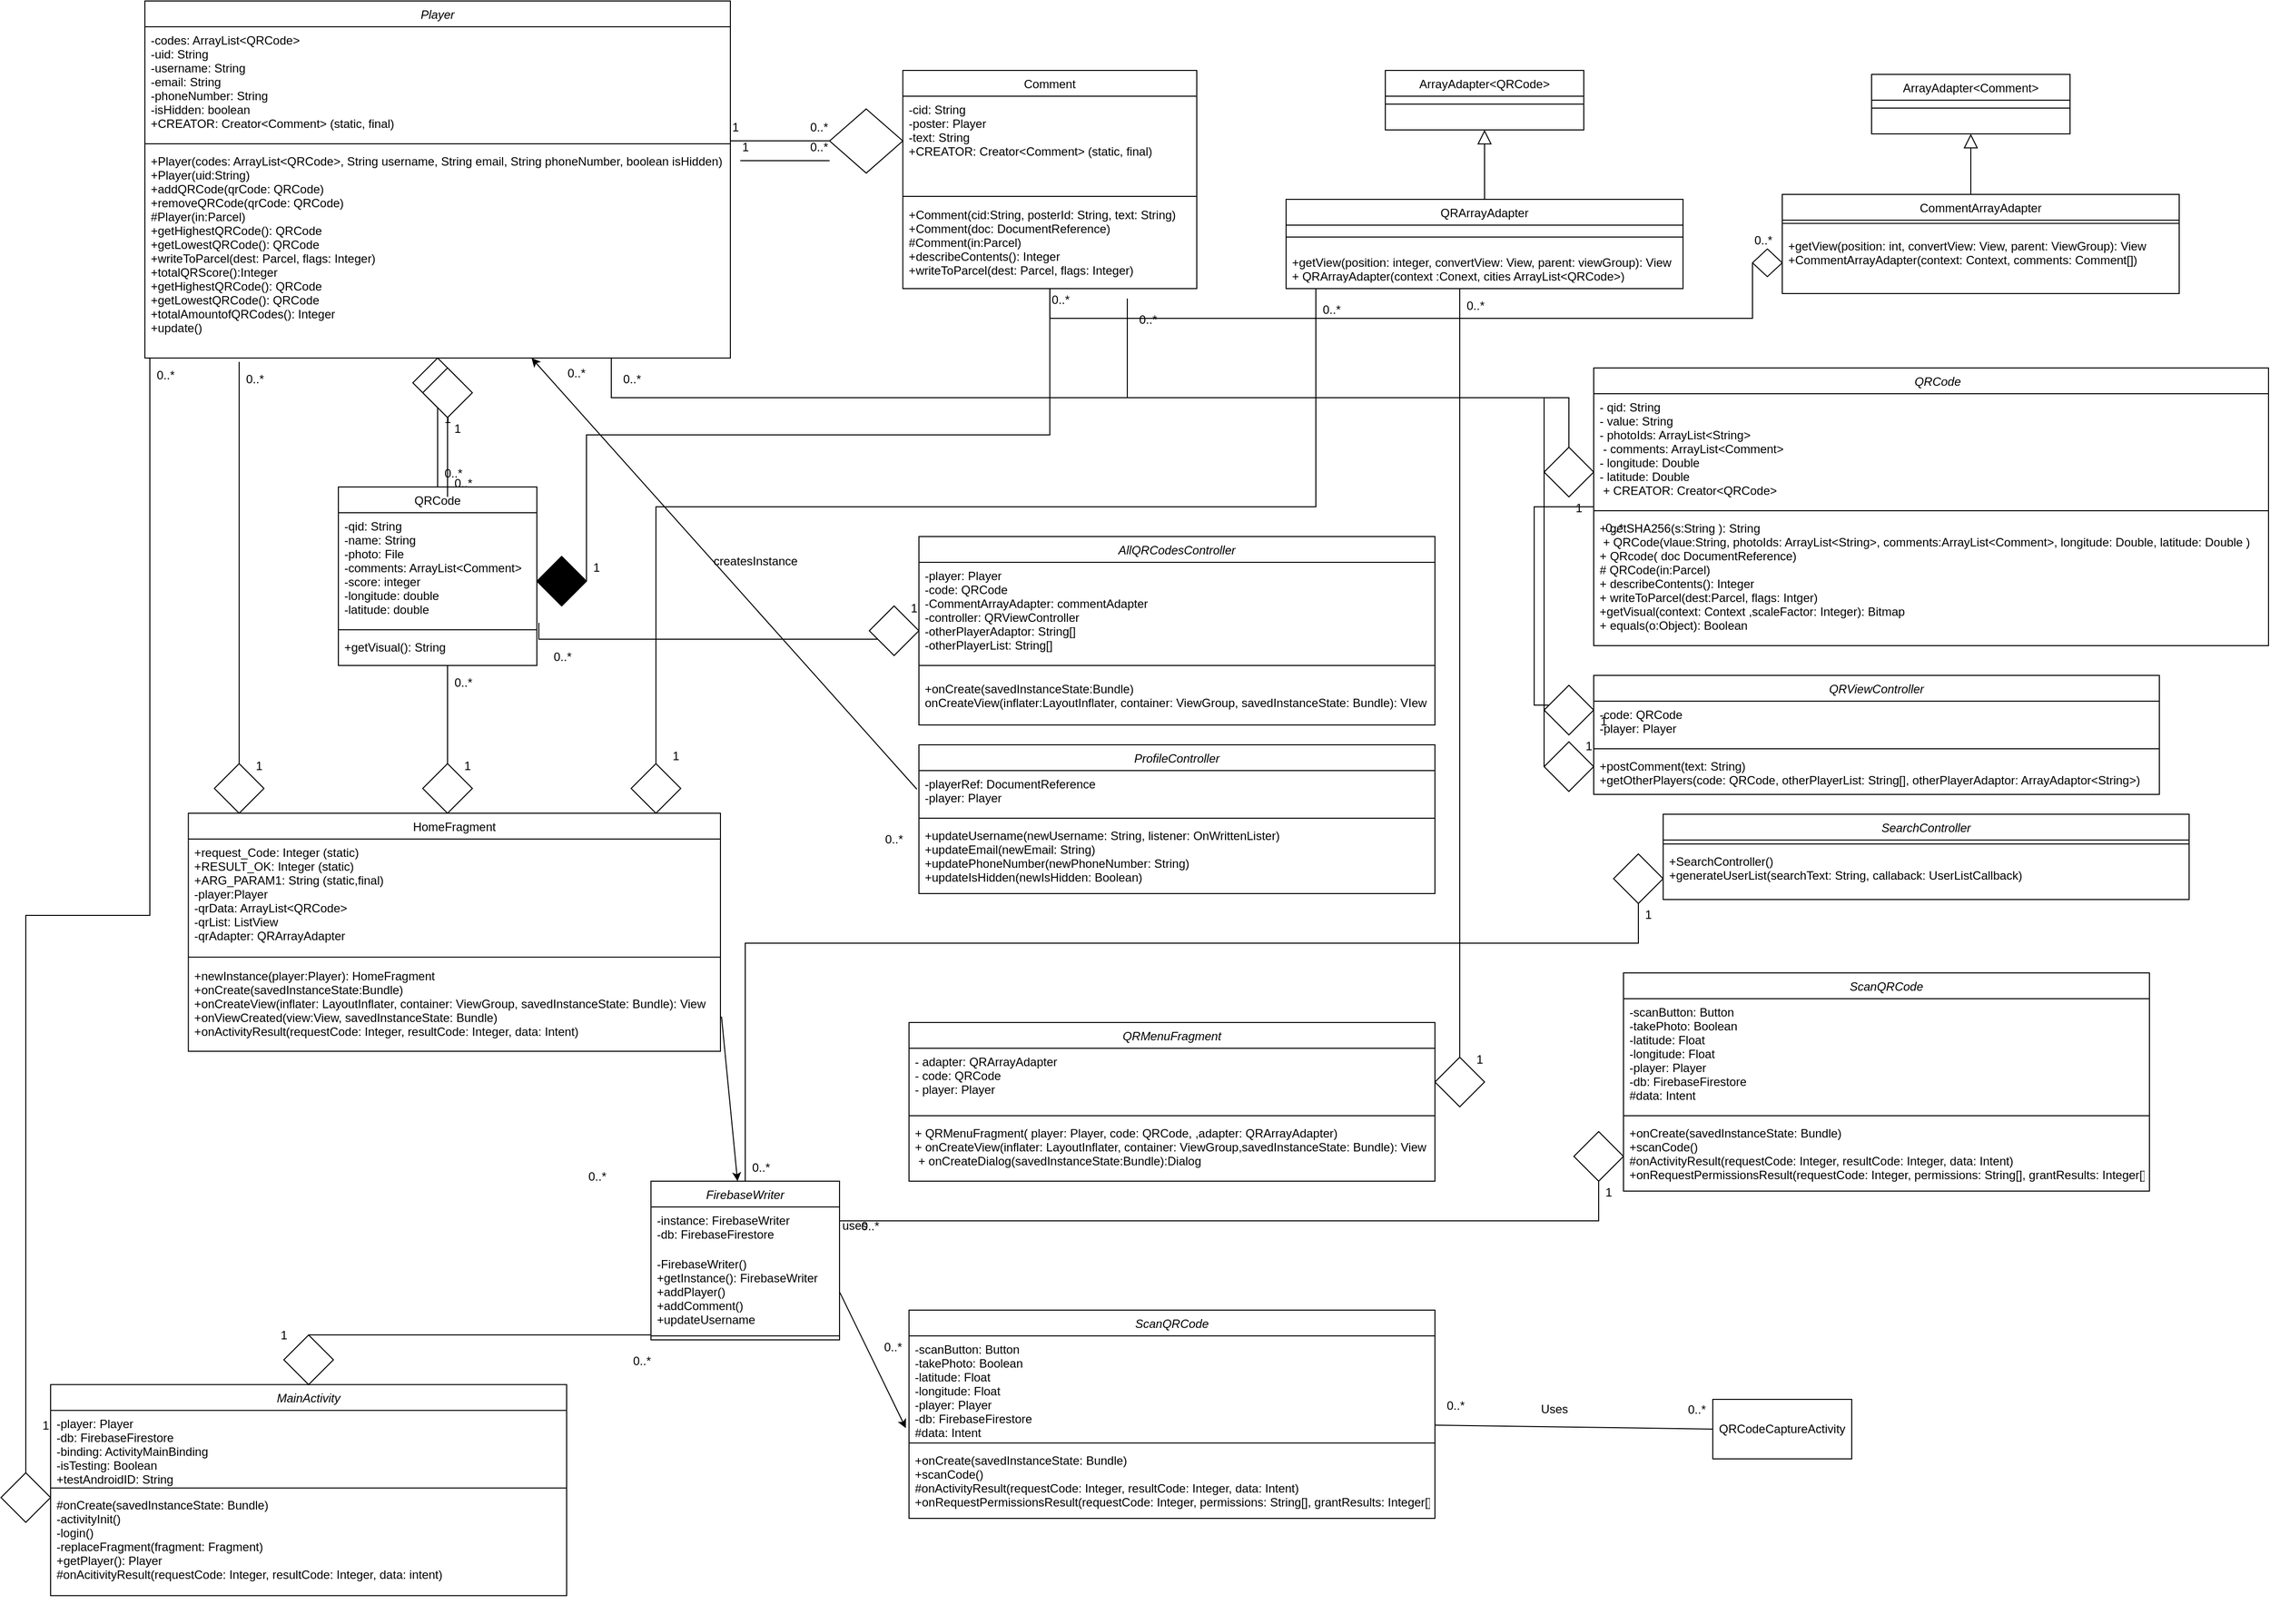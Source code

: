 <mxfile version="21.1.2" type="github">
  <diagram id="C5RBs43oDa-KdzZeNtuy" name="Page-1">
    <mxGraphModel dx="5126" dy="1512" grid="1" gridSize="10" guides="1" tooltips="1" connect="1" arrows="1" fold="1" page="1" pageScale="1" pageWidth="2336" pageHeight="1654" math="0" shadow="0">
      <root>
        <mxCell id="WIyWlLk6GJQsqaUBKTNV-0" />
        <mxCell id="WIyWlLk6GJQsqaUBKTNV-1" parent="WIyWlLk6GJQsqaUBKTNV-0" />
        <mxCell id="zkfFHV4jXpPFQw0GAbJ--6" value="QRCode" style="swimlane;fontStyle=0;align=center;verticalAlign=top;childLayout=stackLayout;horizontal=1;startSize=26;horizontalStack=0;resizeParent=1;resizeLast=0;collapsible=1;marginBottom=0;rounded=0;shadow=0;strokeWidth=1;" parent="WIyWlLk6GJQsqaUBKTNV-1" vertex="1">
          <mxGeometry x="235" y="520" width="200" height="180" as="geometry">
            <mxRectangle x="130" y="380" width="160" height="26" as="alternateBounds" />
          </mxGeometry>
        </mxCell>
        <mxCell id="zkfFHV4jXpPFQw0GAbJ--7" value="-qid: String&#xa;-name: String&#xa;-photo: File&#xa;-comments: ArrayList&lt;Comment&gt;&#xa;-score: integer&#xa;-longitude: double&#xa;-latitude: double" style="text;align=left;verticalAlign=top;spacingLeft=4;spacingRight=4;overflow=hidden;rotatable=0;points=[[0,0.5],[1,0.5]];portConstraint=eastwest;" parent="zkfFHV4jXpPFQw0GAbJ--6" vertex="1">
          <mxGeometry y="26" width="200" height="114" as="geometry" />
        </mxCell>
        <mxCell id="zkfFHV4jXpPFQw0GAbJ--9" value="" style="line;html=1;strokeWidth=1;align=left;verticalAlign=middle;spacingTop=-1;spacingLeft=3;spacingRight=3;rotatable=0;labelPosition=right;points=[];portConstraint=eastwest;" parent="zkfFHV4jXpPFQw0GAbJ--6" vertex="1">
          <mxGeometry y="140" width="200" height="8" as="geometry" />
        </mxCell>
        <mxCell id="wJ786lOBI6JB7BBE6zlU-8" value="+getVisual(): String" style="text;align=left;verticalAlign=top;spacingLeft=4;spacingRight=4;overflow=hidden;rotatable=0;points=[[0,0.5],[1,0.5]];portConstraint=eastwest;" parent="zkfFHV4jXpPFQw0GAbJ--6" vertex="1">
          <mxGeometry y="148" width="200" height="30" as="geometry" />
        </mxCell>
        <mxCell id="zkfFHV4jXpPFQw0GAbJ--26" value="" style="endArrow=none;shadow=0;strokeWidth=1;rounded=0;endFill=0;edgeStyle=elbowEdgeStyle;elbow=vertical;entryX=0;entryY=0.5;entryDx=0;entryDy=0;" parent="WIyWlLk6GJQsqaUBKTNV-1" source="zkfFHV4jXpPFQw0GAbJ--0" target="2BQzIX3aD6I6nqEZA5Km-3" edge="1">
          <mxGeometry x="0.5" y="41" relative="1" as="geometry">
            <mxPoint x="380" y="192" as="sourcePoint" />
            <mxPoint x="750" y="155" as="targetPoint" />
            <mxPoint x="-40" y="32" as="offset" />
          </mxGeometry>
        </mxCell>
        <mxCell id="zkfFHV4jXpPFQw0GAbJ--27" value="1" style="resizable=0;align=left;verticalAlign=bottom;labelBackgroundColor=none;fontSize=12;" parent="zkfFHV4jXpPFQw0GAbJ--26" connectable="0" vertex="1">
          <mxGeometry x="-1" relative="1" as="geometry">
            <mxPoint y="-5" as="offset" />
          </mxGeometry>
        </mxCell>
        <mxCell id="zkfFHV4jXpPFQw0GAbJ--28" value="0..*" style="resizable=0;align=right;verticalAlign=bottom;labelBackgroundColor=none;fontSize=12;" parent="zkfFHV4jXpPFQw0GAbJ--26" connectable="0" vertex="1">
          <mxGeometry x="1" relative="1" as="geometry">
            <mxPoint y="-5" as="offset" />
          </mxGeometry>
        </mxCell>
        <mxCell id="2BQzIX3aD6I6nqEZA5Km-4" value="" style="group" parent="WIyWlLk6GJQsqaUBKTNV-1" vertex="1" connectable="0">
          <mxGeometry x="730" y="100" width="400" height="250" as="geometry" />
        </mxCell>
        <mxCell id="zkfFHV4jXpPFQw0GAbJ--17" value="Comment" style="swimlane;fontStyle=0;align=center;verticalAlign=top;childLayout=stackLayout;horizontal=1;startSize=26;horizontalStack=0;resizeParent=1;resizeLast=0;collapsible=1;marginBottom=0;rounded=0;shadow=0;strokeWidth=1;" parent="2BQzIX3aD6I6nqEZA5Km-4" vertex="1">
          <mxGeometry x="73.81" width="296.19" height="220" as="geometry">
            <mxRectangle x="550" y="140" width="160" height="26" as="alternateBounds" />
          </mxGeometry>
        </mxCell>
        <mxCell id="zkfFHV4jXpPFQw0GAbJ--18" value="-cid: String&#xa;-poster: Player&#xa;-text: String&#xa;+CREATOR: Creator&lt;Comment&gt; (static, final)" style="text;align=left;verticalAlign=top;spacingLeft=4;spacingRight=4;overflow=hidden;rotatable=0;points=[[0,0.5],[1,0.5]];portConstraint=eastwest;" parent="zkfFHV4jXpPFQw0GAbJ--17" vertex="1">
          <mxGeometry y="26" width="296.19" height="95.765" as="geometry" />
        </mxCell>
        <mxCell id="zkfFHV4jXpPFQw0GAbJ--23" value="" style="line;html=1;strokeWidth=1;align=left;verticalAlign=middle;spacingTop=-1;spacingLeft=3;spacingRight=3;rotatable=0;labelPosition=right;points=[];portConstraint=eastwest;" parent="zkfFHV4jXpPFQw0GAbJ--17" vertex="1">
          <mxGeometry y="121.765" width="296.19" height="10.353" as="geometry" />
        </mxCell>
        <mxCell id="8-i2YcRf8_cl_0pRVRHD-7" value="+Comment(cid:String, posterId: String, text: String)&#xa;+Comment(doc: DocumentReference)&#xa;#Comment(in:Parcel)&#xa;+describeContents(): Integer&#xa;+writeToParcel(dest: Parcel, flags: Integer)&#xa;" style="text;align=left;verticalAlign=top;spacingLeft=4;spacingRight=4;overflow=hidden;rotatable=0;points=[[0,0.5],[1,0.5]];portConstraint=eastwest;" parent="zkfFHV4jXpPFQw0GAbJ--17" vertex="1">
          <mxGeometry y="132.118" width="296.19" height="77.88" as="geometry" />
        </mxCell>
        <mxCell id="2BQzIX3aD6I6nqEZA5Km-3" value="" style="rhombus;whiteSpace=wrap;html=1;" parent="2BQzIX3aD6I6nqEZA5Km-4" vertex="1">
          <mxGeometry y="38.824" width="73.81" height="64.706" as="geometry" />
        </mxCell>
        <mxCell id="2BQzIX3aD6I6nqEZA5Km-7" value="" style="endArrow=none;shadow=0;strokeWidth=1;rounded=0;endFill=0;edgeStyle=elbowEdgeStyle;elbow=vertical;entryX=0.5;entryY=1;entryDx=0;entryDy=0;exitX=0.5;exitY=0;exitDx=0;exitDy=0;" parent="WIyWlLk6GJQsqaUBKTNV-1" source="zkfFHV4jXpPFQw0GAbJ--6" target="2BQzIX3aD6I6nqEZA5Km-10" edge="1">
          <mxGeometry x="0.5" y="41" relative="1" as="geometry">
            <mxPoint x="210" y="265" as="sourcePoint" />
            <mxPoint x="330" y="255" as="targetPoint" />
            <mxPoint x="-40" y="32" as="offset" />
          </mxGeometry>
        </mxCell>
        <mxCell id="2BQzIX3aD6I6nqEZA5Km-8" value="0..*" style="resizable=0;align=left;verticalAlign=bottom;labelBackgroundColor=none;fontSize=12;" parent="2BQzIX3aD6I6nqEZA5Km-7" connectable="0" vertex="1">
          <mxGeometry x="-1" relative="1" as="geometry">
            <mxPoint x="5" y="-5" as="offset" />
          </mxGeometry>
        </mxCell>
        <mxCell id="2BQzIX3aD6I6nqEZA5Km-9" value="1" style="resizable=0;align=right;verticalAlign=bottom;labelBackgroundColor=none;fontSize=12;" parent="2BQzIX3aD6I6nqEZA5Km-7" connectable="0" vertex="1">
          <mxGeometry x="1" relative="1" as="geometry">
            <mxPoint x="15" y="20" as="offset" />
          </mxGeometry>
        </mxCell>
        <mxCell id="2BQzIX3aD6I6nqEZA5Km-11" value="" style="group" parent="WIyWlLk6GJQsqaUBKTNV-1" vertex="1" connectable="0">
          <mxGeometry x="40" y="30" width="590" height="360" as="geometry" />
        </mxCell>
        <mxCell id="zkfFHV4jXpPFQw0GAbJ--0" value="Player" style="swimlane;fontStyle=2;align=center;verticalAlign=top;childLayout=stackLayout;horizontal=1;startSize=26;horizontalStack=0;resizeParent=1;resizeLast=0;collapsible=1;marginBottom=0;rounded=0;shadow=0;strokeWidth=1;" parent="2BQzIX3aD6I6nqEZA5Km-11" vertex="1">
          <mxGeometry width="590" height="360" as="geometry">
            <mxRectangle x="220" y="120" width="160" height="26" as="alternateBounds" />
          </mxGeometry>
        </mxCell>
        <mxCell id="zkfFHV4jXpPFQw0GAbJ--1" value="-codes: ArrayList&lt;QRCode&gt;&#xa;-uid: String&#xa;-username: String&#xa;-email: String&#xa;-phoneNumber: String&#xa;-isHidden: boolean&#xa;+CREATOR: Creator&lt;Comment&gt; (static, final)" style="text;align=left;verticalAlign=top;spacingLeft=4;spacingRight=4;overflow=hidden;rotatable=0;points=[[0,0.5],[1,0.5]];portConstraint=eastwest;" parent="zkfFHV4jXpPFQw0GAbJ--0" vertex="1">
          <mxGeometry y="26" width="590" height="114" as="geometry" />
        </mxCell>
        <mxCell id="zkfFHV4jXpPFQw0GAbJ--4" value="" style="line;html=1;strokeWidth=1;align=left;verticalAlign=middle;spacingTop=-1;spacingLeft=3;spacingRight=3;rotatable=0;labelPosition=right;points=[];portConstraint=eastwest;" parent="zkfFHV4jXpPFQw0GAbJ--0" vertex="1">
          <mxGeometry y="140" width="590" height="8" as="geometry" />
        </mxCell>
        <mxCell id="zkfFHV4jXpPFQw0GAbJ--5" value="+Player(codes: ArrayList&lt;QRCode&gt;, String username, String email, String phoneNumber, boolean isHidden)&#xa;+Player(uid:String)&#xa;+addQRCode(qrCode: QRCode)&#xa;+removeQRCode(qrCode: QRCode)&#xa;#Player(in:Parcel)&#xa;+getHighestQRCode(): QRCode&#xa;+getLowestQRCode(): QRCode&#xa;+writeToParcel(dest: Parcel, flags: Integer)&#xa;+totalQRScore():Integer&#xa;+getHighestQRCode(): QRCode&#xa;+getLowestQRCode(): QRCode&#xa;+totalAmountofQRCodes(): Integer&#xa;+update()&#xa;&#xa;" style="text;align=left;verticalAlign=top;spacingLeft=4;spacingRight=4;overflow=hidden;rotatable=0;points=[[0,0.5],[1,0.5]];portConstraint=eastwest;" parent="zkfFHV4jXpPFQw0GAbJ--0" vertex="1">
          <mxGeometry y="148" width="590" height="212" as="geometry" />
        </mxCell>
        <mxCell id="2BQzIX3aD6I6nqEZA5Km-12" value="" style="endArrow=none;shadow=0;strokeWidth=1;rounded=0;endFill=0;edgeStyle=elbowEdgeStyle;elbow=vertical;entryX=1;entryY=0.5;entryDx=0;entryDy=0;exitX=0.5;exitY=1;exitDx=0;exitDy=0;" parent="WIyWlLk6GJQsqaUBKTNV-1" source="zkfFHV4jXpPFQw0GAbJ--17" target="2BQzIX3aD6I6nqEZA5Km-15" edge="1">
          <mxGeometry x="0.5" y="41" relative="1" as="geometry">
            <mxPoint x="760" y="270" as="sourcePoint" />
            <mxPoint x="500" y="485" as="targetPoint" />
            <mxPoint x="-40" y="32" as="offset" />
          </mxGeometry>
        </mxCell>
        <mxCell id="2BQzIX3aD6I6nqEZA5Km-13" value="0..*" style="resizable=0;align=left;verticalAlign=bottom;labelBackgroundColor=none;fontSize=12;" parent="2BQzIX3aD6I6nqEZA5Km-12" connectable="0" vertex="1">
          <mxGeometry x="-1" relative="1" as="geometry">
            <mxPoint y="20" as="offset" />
          </mxGeometry>
        </mxCell>
        <mxCell id="2BQzIX3aD6I6nqEZA5Km-14" value="1" style="resizable=0;align=right;verticalAlign=bottom;labelBackgroundColor=none;fontSize=12;" parent="2BQzIX3aD6I6nqEZA5Km-12" connectable="0" vertex="1">
          <mxGeometry x="1" relative="1" as="geometry">
            <mxPoint x="15" y="-5" as="offset" />
          </mxGeometry>
        </mxCell>
        <mxCell id="2BQzIX3aD6I6nqEZA5Km-15" value="" style="rhombus;whiteSpace=wrap;html=1;fillColor=#000000;" parent="WIyWlLk6GJQsqaUBKTNV-1" vertex="1">
          <mxGeometry x="435" y="590" width="50" height="50" as="geometry" />
        </mxCell>
        <mxCell id="wJ786lOBI6JB7BBE6zlU-0" value="" style="group" parent="WIyWlLk6GJQsqaUBKTNV-1" vertex="1" connectable="0">
          <mxGeometry x="1190" y="230" width="400" height="90" as="geometry" />
        </mxCell>
        <mxCell id="wJ786lOBI6JB7BBE6zlU-1" value="QRArrayAdapter" style="swimlane;fontStyle=0;align=center;verticalAlign=top;childLayout=stackLayout;horizontal=1;startSize=26;horizontalStack=0;resizeParent=1;resizeLast=0;collapsible=1;marginBottom=0;rounded=0;shadow=0;strokeWidth=1;container=0;" parent="wJ786lOBI6JB7BBE6zlU-0" vertex="1">
          <mxGeometry width="400" height="90" as="geometry">
            <mxRectangle x="220" y="120" width="160" height="26" as="alternateBounds" />
          </mxGeometry>
        </mxCell>
        <mxCell id="wJ786lOBI6JB7BBE6zlU-2" value="" style="line;html=1;strokeWidth=1;align=left;verticalAlign=middle;spacingTop=-1;spacingLeft=3;spacingRight=3;rotatable=0;labelPosition=right;points=[];portConstraint=eastwest;container=0;" parent="wJ786lOBI6JB7BBE6zlU-0" vertex="1">
          <mxGeometry y="26" width="400" height="24" as="geometry" />
        </mxCell>
        <mxCell id="wJ786lOBI6JB7BBE6zlU-3" value="+getView(position: integer, convertView: View, parent: viewGroup): View&#xa;+ QRArrayAdapter(context :Conext, cities ArrayList&lt;QRCode&gt;)" style="text;align=left;verticalAlign=top;spacingLeft=4;spacingRight=4;overflow=hidden;rotatable=0;points=[[0,0.5],[1,0.5]];portConstraint=eastwest;container=0;" parent="wJ786lOBI6JB7BBE6zlU-0" vertex="1">
          <mxGeometry y="50" width="400" height="30" as="geometry" />
        </mxCell>
        <mxCell id="wJ786lOBI6JB7BBE6zlU-4" value="" style="group" parent="WIyWlLk6GJQsqaUBKTNV-1" vertex="1" connectable="0">
          <mxGeometry x="1290" y="100" width="200" height="60" as="geometry" />
        </mxCell>
        <mxCell id="wJ786lOBI6JB7BBE6zlU-5" value="ArrayAdapter&lt;QRCode&gt;" style="swimlane;fontStyle=0;align=center;verticalAlign=top;childLayout=stackLayout;horizontal=1;startSize=26;horizontalStack=0;resizeParent=1;resizeLast=0;collapsible=1;marginBottom=0;rounded=0;shadow=0;strokeWidth=1;container=0;" parent="wJ786lOBI6JB7BBE6zlU-4" vertex="1">
          <mxGeometry width="200" height="60" as="geometry">
            <mxRectangle x="220" y="120" width="160" height="26" as="alternateBounds" />
          </mxGeometry>
        </mxCell>
        <mxCell id="wJ786lOBI6JB7BBE6zlU-6" value="" style="line;html=1;strokeWidth=1;align=left;verticalAlign=middle;spacingTop=-1;spacingLeft=3;spacingRight=3;rotatable=0;labelPosition=right;points=[];portConstraint=eastwest;container=0;" parent="wJ786lOBI6JB7BBE6zlU-5" vertex="1">
          <mxGeometry y="26" width="200" height="16" as="geometry" />
        </mxCell>
        <mxCell id="wJ786lOBI6JB7BBE6zlU-7" style="edgeStyle=orthogonalEdgeStyle;rounded=0;orthogonalLoop=1;jettySize=auto;html=1;exitX=0.5;exitY=0;exitDx=0;exitDy=0;entryX=0.5;entryY=1;entryDx=0;entryDy=0;endArrow=block;endFill=0;endSize=12;" parent="WIyWlLk6GJQsqaUBKTNV-1" source="wJ786lOBI6JB7BBE6zlU-1" target="wJ786lOBI6JB7BBE6zlU-5" edge="1">
          <mxGeometry relative="1" as="geometry" />
        </mxCell>
        <mxCell id="8-i2YcRf8_cl_0pRVRHD-8" value="" style="group" parent="WIyWlLk6GJQsqaUBKTNV-1" vertex="1" connectable="0">
          <mxGeometry x="10" y="849" width="610" height="250" as="geometry" />
        </mxCell>
        <mxCell id="8-i2YcRf8_cl_0pRVRHD-9" value="HomeFragment" style="swimlane;fontStyle=0;align=center;verticalAlign=top;childLayout=stackLayout;horizontal=1;startSize=26;horizontalStack=0;resizeParent=1;resizeLast=0;collapsible=1;marginBottom=0;rounded=0;shadow=0;strokeWidth=1;" parent="8-i2YcRf8_cl_0pRVRHD-8" vertex="1">
          <mxGeometry x="73.81" width="536.19" height="240" as="geometry">
            <mxRectangle x="550" y="140" width="160" height="26" as="alternateBounds" />
          </mxGeometry>
        </mxCell>
        <mxCell id="8-i2YcRf8_cl_0pRVRHD-10" value="+request_Code: Integer (static)&#xa;+RESULT_OK: Integer (static)&#xa;+ARG_PARAM1: String (static,final)&#xa;-player:Player&#xa;-qrData: ArrayList&lt;QRCode&gt;&#xa;-qrList: ListView&#xa;-qrAdapter: QRArrayAdapter" style="text;align=left;verticalAlign=top;spacingLeft=4;spacingRight=4;overflow=hidden;rotatable=0;points=[[0,0.5],[1,0.5]];portConstraint=eastwest;" parent="8-i2YcRf8_cl_0pRVRHD-9" vertex="1">
          <mxGeometry y="26" width="536.19" height="114" as="geometry" />
        </mxCell>
        <mxCell id="8-i2YcRf8_cl_0pRVRHD-11" value="" style="line;html=1;strokeWidth=1;align=left;verticalAlign=middle;spacingTop=-1;spacingLeft=3;spacingRight=3;rotatable=0;labelPosition=right;points=[];portConstraint=eastwest;" parent="8-i2YcRf8_cl_0pRVRHD-9" vertex="1">
          <mxGeometry y="140" width="536.19" height="10.353" as="geometry" />
        </mxCell>
        <mxCell id="8-i2YcRf8_cl_0pRVRHD-12" value="+newInstance(player:Player): HomeFragment&#xa;+onCreate(savedInstanceState:Bundle)&#xa;+onCreateView(inflater: LayoutInflater, container: ViewGroup, savedInstanceState: Bundle): View&#xa;+onViewCreated(view:View, savedInstanceState: Bundle)&#xa;+onActivityResult(requestCode: Integer, resultCode: Integer, data: Intent)" style="text;align=left;verticalAlign=top;spacingLeft=4;spacingRight=4;overflow=hidden;rotatable=0;points=[[0,0.5],[1,0.5]];portConstraint=eastwest;" parent="8-i2YcRf8_cl_0pRVRHD-9" vertex="1">
          <mxGeometry y="150.353" width="536.19" height="77.88" as="geometry" />
        </mxCell>
        <mxCell id="8-i2YcRf8_cl_0pRVRHD-20" value="" style="group" parent="WIyWlLk6GJQsqaUBKTNV-1" vertex="1" connectable="0">
          <mxGeometry x="-105" y="1174" width="685" height="480" as="geometry" />
        </mxCell>
        <mxCell id="8-i2YcRf8_cl_0pRVRHD-25" value="" style="group" parent="8-i2YcRf8_cl_0pRVRHD-20" vertex="1" connectable="0">
          <mxGeometry x="60" y="179.999" width="520" height="311.111" as="geometry" />
        </mxCell>
        <mxCell id="8-i2YcRf8_cl_0pRVRHD-26" value="MainActivity" style="swimlane;fontStyle=2;align=center;verticalAlign=top;childLayout=stackLayout;horizontal=1;startSize=26;horizontalStack=0;resizeParent=1;resizeLast=0;collapsible=1;marginBottom=0;rounded=0;shadow=0;strokeWidth=1;" parent="8-i2YcRf8_cl_0pRVRHD-25" vertex="1">
          <mxGeometry x="-10" y="71.111" width="520" height="212.703" as="geometry">
            <mxRectangle x="220" y="120" width="160" height="26" as="alternateBounds" />
          </mxGeometry>
        </mxCell>
        <mxCell id="8-i2YcRf8_cl_0pRVRHD-27" value="-player: Player&#xa;-db: FirebaseFirestore&#xa;-binding: ActivityMainBinding&#xa;-isTesting: Boolean&#xa;+testAndroidID: String&#xa;" style="text;align=left;verticalAlign=top;spacingLeft=4;spacingRight=4;overflow=hidden;rotatable=0;points=[[0,0.5],[1,0.5]];portConstraint=eastwest;" parent="8-i2YcRf8_cl_0pRVRHD-26" vertex="1">
          <mxGeometry y="26" width="520" height="74.667" as="geometry" />
        </mxCell>
        <mxCell id="8-i2YcRf8_cl_0pRVRHD-28" value="" style="line;html=1;strokeWidth=1;align=left;verticalAlign=middle;spacingTop=-1;spacingLeft=3;spacingRight=3;rotatable=0;labelPosition=right;points=[];portConstraint=eastwest;" parent="8-i2YcRf8_cl_0pRVRHD-26" vertex="1">
          <mxGeometry y="100.667" width="520" height="7.111" as="geometry" />
        </mxCell>
        <mxCell id="8-i2YcRf8_cl_0pRVRHD-29" value="#onCreate(savedInstanceState: Bundle)&#xa;-activityInit()&#xa;-login()&#xa;-replaceFragment(fragment: Fragment)&#xa;+getPlayer(): Player&#xa;#onAcitivityResult(requestCode: Integer, resultCode: Integer, data: intent)" style="text;align=left;verticalAlign=top;spacingLeft=4;spacingRight=4;overflow=hidden;rotatable=0;points=[[0,0.5],[1,0.5]];portConstraint=eastwest;fontStyle=0" parent="8-i2YcRf8_cl_0pRVRHD-26" vertex="1">
          <mxGeometry y="107.778" width="520" height="90.667" as="geometry" />
        </mxCell>
        <mxCell id="8-i2YcRf8_cl_0pRVRHD-96" value="" style="rhombus;whiteSpace=wrap;html=1;" parent="8-i2YcRf8_cl_0pRVRHD-25" vertex="1">
          <mxGeometry x="225" y="21.111" width="50" height="50" as="geometry" />
        </mxCell>
        <mxCell id="8-i2YcRf8_cl_0pRVRHD-91" value="" style="rhombus;whiteSpace=wrap;html=1;" parent="8-i2YcRf8_cl_0pRVRHD-20" vertex="1">
          <mxGeometry y="340" width="50" height="50" as="geometry" />
        </mxCell>
        <mxCell id="8-i2YcRf8_cl_0pRVRHD-116" value="0..*" style="resizable=0;align=left;verticalAlign=bottom;labelBackgroundColor=none;fontSize=12;" parent="8-i2YcRf8_cl_0pRVRHD-20" connectable="0" vertex="1">
          <mxGeometry x="590" y="50" as="geometry" />
        </mxCell>
        <mxCell id="8-i2YcRf8_cl_0pRVRHD-21" value="AllQRCodesController" style="swimlane;fontStyle=2;align=center;verticalAlign=top;childLayout=stackLayout;horizontal=1;startSize=26;horizontalStack=0;resizeParent=1;resizeLast=0;collapsible=1;marginBottom=0;rounded=0;shadow=0;strokeWidth=1;" parent="WIyWlLk6GJQsqaUBKTNV-1" vertex="1">
          <mxGeometry x="820" y="570" width="520" height="190" as="geometry">
            <mxRectangle x="220" y="120" width="160" height="26" as="alternateBounds" />
          </mxGeometry>
        </mxCell>
        <mxCell id="8-i2YcRf8_cl_0pRVRHD-22" value="-player: Player&#xa;-code: QRCode&#xa;-CommentArrayAdapter: commentAdapter&#xa;-controller: QRViewController&#xa;-otherPlayerAdaptor: String[]&#xa;-otherPlayerList: String[]" style="text;align=left;verticalAlign=top;spacingLeft=4;spacingRight=4;overflow=hidden;rotatable=0;points=[[0,0.5],[1,0.5]];portConstraint=eastwest;" parent="8-i2YcRf8_cl_0pRVRHD-21" vertex="1">
          <mxGeometry y="26" width="520" height="94" as="geometry" />
        </mxCell>
        <mxCell id="8-i2YcRf8_cl_0pRVRHD-23" value="" style="line;html=1;strokeWidth=1;align=left;verticalAlign=middle;spacingTop=-1;spacingLeft=3;spacingRight=3;rotatable=0;labelPosition=right;points=[];portConstraint=eastwest;" parent="8-i2YcRf8_cl_0pRVRHD-21" vertex="1">
          <mxGeometry y="120" width="520" height="20" as="geometry" />
        </mxCell>
        <mxCell id="8-i2YcRf8_cl_0pRVRHD-24" value="+onCreate(savedInstanceState:Bundle)&#xa;onCreateView(inflater:LayoutInflater, container: ViewGroup, savedInstanceState: Bundle): VIew&#xa;" style="text;align=left;verticalAlign=top;spacingLeft=4;spacingRight=4;overflow=hidden;rotatable=0;points=[[0,0.5],[1,0.5]];portConstraint=eastwest;fontStyle=0" parent="8-i2YcRf8_cl_0pRVRHD-21" vertex="1">
          <mxGeometry y="140" width="520" height="50" as="geometry" />
        </mxCell>
        <mxCell id="8-i2YcRf8_cl_0pRVRHD-34" value="ProfileController" style="swimlane;fontStyle=2;align=center;verticalAlign=top;childLayout=stackLayout;horizontal=1;startSize=26;horizontalStack=0;resizeParent=1;resizeLast=0;collapsible=1;marginBottom=0;rounded=0;shadow=0;strokeWidth=1;" parent="WIyWlLk6GJQsqaUBKTNV-1" vertex="1">
          <mxGeometry x="820" y="780" width="520" height="150" as="geometry">
            <mxRectangle x="220" y="120" width="160" height="26" as="alternateBounds" />
          </mxGeometry>
        </mxCell>
        <mxCell id="8-i2YcRf8_cl_0pRVRHD-35" value="-playerRef: DocumentReference&#xa;-player: Player" style="text;align=left;verticalAlign=top;spacingLeft=4;spacingRight=4;overflow=hidden;rotatable=0;points=[[0,0.5],[1,0.5]];portConstraint=eastwest;" parent="8-i2YcRf8_cl_0pRVRHD-34" vertex="1">
          <mxGeometry y="26" width="520" height="44" as="geometry" />
        </mxCell>
        <mxCell id="8-i2YcRf8_cl_0pRVRHD-36" value="" style="line;html=1;strokeWidth=1;align=left;verticalAlign=middle;spacingTop=-1;spacingLeft=3;spacingRight=3;rotatable=0;labelPosition=right;points=[];portConstraint=eastwest;" parent="8-i2YcRf8_cl_0pRVRHD-34" vertex="1">
          <mxGeometry y="70" width="520" height="8" as="geometry" />
        </mxCell>
        <mxCell id="8-i2YcRf8_cl_0pRVRHD-37" value="+updateUsername(newUsername: String, listener: OnWrittenLister)&#xa;+updateEmail(newEmail: String)&#xa;+updatePhoneNumber(newPhoneNumber: String)&#xa;+updateIsHidden(newIsHidden: Boolean)&#xa;" style="text;align=left;verticalAlign=top;spacingLeft=4;spacingRight=4;overflow=hidden;rotatable=0;points=[[0,0.5],[1,0.5]];portConstraint=eastwest;fontStyle=0" parent="8-i2YcRf8_cl_0pRVRHD-34" vertex="1">
          <mxGeometry y="78" width="520" height="72" as="geometry" />
        </mxCell>
        <mxCell id="2BQzIX3aD6I6nqEZA5Km-10" value="" style="rhombus;whiteSpace=wrap;html=1;" parent="WIyWlLk6GJQsqaUBKTNV-1" vertex="1">
          <mxGeometry x="310" y="390" width="50" height="50" as="geometry" />
        </mxCell>
        <mxCell id="8-i2YcRf8_cl_0pRVRHD-50" value="QRCodeCaptureActivity" style="whiteSpace=wrap;html=1;" parent="WIyWlLk6GJQsqaUBKTNV-1" vertex="1">
          <mxGeometry x="1620" y="1440" width="140" height="60" as="geometry" />
        </mxCell>
        <mxCell id="8-i2YcRf8_cl_0pRVRHD-53" value="    QRCode" style="swimlane;fontStyle=2;align=center;verticalAlign=top;childLayout=stackLayout;horizontal=1;startSize=26;horizontalStack=0;resizeParent=1;resizeLast=0;collapsible=1;marginBottom=0;rounded=0;shadow=0;strokeWidth=1;" parent="WIyWlLk6GJQsqaUBKTNV-1" vertex="1">
          <mxGeometry x="1500" y="400" width="680" height="280" as="geometry">
            <mxRectangle x="220" y="120" width="160" height="26" as="alternateBounds" />
          </mxGeometry>
        </mxCell>
        <mxCell id="8-i2YcRf8_cl_0pRVRHD-54" value="- qid: String&#xa;- value: String&#xa;- photoIds: ArrayList&lt;String&gt; &#xa; - comments: ArrayList&lt;Comment&gt; &#xa;- longitude: Double&#xa;- latitude: Double&#xa; + CREATOR: Creator&lt;QRCode&gt;&#xa;" style="text;align=left;verticalAlign=top;spacingLeft=4;spacingRight=4;overflow=hidden;rotatable=0;points=[[0,0.5],[1,0.5]];portConstraint=eastwest;" parent="8-i2YcRf8_cl_0pRVRHD-53" vertex="1">
          <mxGeometry y="26" width="680" height="114" as="geometry" />
        </mxCell>
        <mxCell id="8-i2YcRf8_cl_0pRVRHD-55" value="" style="line;html=1;strokeWidth=1;align=left;verticalAlign=middle;spacingTop=-1;spacingLeft=3;spacingRight=3;rotatable=0;labelPosition=right;points=[];portConstraint=eastwest;" parent="8-i2YcRf8_cl_0pRVRHD-53" vertex="1">
          <mxGeometry y="140" width="680" height="8" as="geometry" />
        </mxCell>
        <mxCell id="8-i2YcRf8_cl_0pRVRHD-56" value="+ getSHA256(s:String ): String&#xa; + QRCode(vlaue:String, photoIds: ArrayList&lt;String&gt;, comments:ArrayList&lt;Comment&gt;, longitude: Double, latitude: Double  )&#xa;+ QRcode( doc DocumentReference)&#xa;#  QRCode(in:Parcel)&#xa;+  describeContents(): Integer&#xa;+  writeToParcel(dest:Parcel, flags: Intger)&#xa;+getVisual(context: Context ,scaleFactor: Integer): Bitmap&#xa;+ equals(o:Object): Boolean" style="text;align=left;verticalAlign=top;spacingLeft=4;spacingRight=4;overflow=hidden;rotatable=0;points=[[0,0.5],[1,0.5]];portConstraint=eastwest;fontStyle=0" parent="8-i2YcRf8_cl_0pRVRHD-53" vertex="1">
          <mxGeometry y="148" width="680" height="132" as="geometry" />
        </mxCell>
        <mxCell id="8-i2YcRf8_cl_0pRVRHD-57" value="QRMenuFragment" style="swimlane;fontStyle=2;align=center;verticalAlign=top;childLayout=stackLayout;horizontal=1;startSize=26;horizontalStack=0;resizeParent=1;resizeLast=0;collapsible=1;marginBottom=0;rounded=0;shadow=0;strokeWidth=1;" parent="WIyWlLk6GJQsqaUBKTNV-1" vertex="1">
          <mxGeometry x="810" y="1060" width="530" height="160" as="geometry">
            <mxRectangle x="220" y="120" width="160" height="26" as="alternateBounds" />
          </mxGeometry>
        </mxCell>
        <mxCell id="8-i2YcRf8_cl_0pRVRHD-58" value="- adapter:  QRArrayAdapter&#xa;- code: QRCode&#xa;- player: Player" style="text;align=left;verticalAlign=top;spacingLeft=4;spacingRight=4;overflow=hidden;rotatable=0;points=[[0,0.5],[1,0.5]];portConstraint=eastwest;" parent="8-i2YcRf8_cl_0pRVRHD-57" vertex="1">
          <mxGeometry y="26" width="530" height="64" as="geometry" />
        </mxCell>
        <mxCell id="8-i2YcRf8_cl_0pRVRHD-59" value="" style="line;html=1;strokeWidth=1;align=left;verticalAlign=middle;spacingTop=-1;spacingLeft=3;spacingRight=3;rotatable=0;labelPosition=right;points=[];portConstraint=eastwest;" parent="8-i2YcRf8_cl_0pRVRHD-57" vertex="1">
          <mxGeometry y="90" width="530" height="8" as="geometry" />
        </mxCell>
        <mxCell id="8-i2YcRf8_cl_0pRVRHD-60" value="+ QRMenuFragment( player: Player, code: QRCode, ,adapter: QRArrayAdapter)&#xa;+ onCreateView(inflater: LayoutInflater, container:  ViewGroup,savedInstanceState: Bundle): View&#xa; + onCreateDialog(savedInstanceState:Bundle):Dialog&#xa; " style="text;align=left;verticalAlign=top;spacingLeft=4;spacingRight=4;overflow=hidden;rotatable=0;points=[[0,0.5],[1,0.5]];portConstraint=eastwest;fontStyle=0" parent="8-i2YcRf8_cl_0pRVRHD-57" vertex="1">
          <mxGeometry y="98" width="530" height="62" as="geometry" />
        </mxCell>
        <mxCell id="8-i2YcRf8_cl_0pRVRHD-61" value="ScanQRCode" style="swimlane;fontStyle=2;align=center;verticalAlign=top;childLayout=stackLayout;horizontal=1;startSize=26;horizontalStack=0;resizeParent=1;resizeLast=0;collapsible=1;marginBottom=0;rounded=0;shadow=0;strokeWidth=1;" parent="WIyWlLk6GJQsqaUBKTNV-1" vertex="1">
          <mxGeometry x="810" y="1350" width="530" height="210" as="geometry">
            <mxRectangle x="220" y="120" width="160" height="26" as="alternateBounds" />
          </mxGeometry>
        </mxCell>
        <mxCell id="8-i2YcRf8_cl_0pRVRHD-62" value="-scanButton: Button&#xa;-takePhoto: Boolean&#xa;-latitude: Float&#xa;-longitude: Float&#xa;-player: Player&#xa;-db: FirebaseFirestore&#xa;#data: Intent" style="text;align=left;verticalAlign=top;spacingLeft=4;spacingRight=4;overflow=hidden;rotatable=0;points=[[0,0.5],[1,0.5]];portConstraint=eastwest;" parent="8-i2YcRf8_cl_0pRVRHD-61" vertex="1">
          <mxGeometry y="26" width="530" height="104" as="geometry" />
        </mxCell>
        <mxCell id="8-i2YcRf8_cl_0pRVRHD-63" value="" style="line;html=1;strokeWidth=1;align=left;verticalAlign=middle;spacingTop=-1;spacingLeft=3;spacingRight=3;rotatable=0;labelPosition=right;points=[];portConstraint=eastwest;" parent="8-i2YcRf8_cl_0pRVRHD-61" vertex="1">
          <mxGeometry y="130" width="530" height="8" as="geometry" />
        </mxCell>
        <mxCell id="8-i2YcRf8_cl_0pRVRHD-64" value="+onCreate(savedInstanceState: Bundle)&#xa;+scanCode()&#xa;#onActivityResult(requestCode: Integer, resultCode: Integer, data: Intent)&#xa;+onRequestPermissionsResult(requestCode: Integer, permissions: String[], grantResults: Integer[])" style="text;align=left;verticalAlign=top;spacingLeft=4;spacingRight=4;overflow=hidden;rotatable=0;points=[[0,0.5],[1,0.5]];portConstraint=eastwest;fontStyle=0" parent="8-i2YcRf8_cl_0pRVRHD-61" vertex="1">
          <mxGeometry y="138" width="530" height="72" as="geometry" />
        </mxCell>
        <mxCell id="8-i2YcRf8_cl_0pRVRHD-65" value="SearchController" style="swimlane;fontStyle=2;align=center;verticalAlign=top;childLayout=stackLayout;horizontal=1;startSize=26;horizontalStack=0;resizeParent=1;resizeLast=0;collapsible=1;marginBottom=0;rounded=0;shadow=0;strokeWidth=1;" parent="WIyWlLk6GJQsqaUBKTNV-1" vertex="1">
          <mxGeometry x="1570" y="850" width="530" height="86" as="geometry">
            <mxRectangle x="220" y="120" width="160" height="26" as="alternateBounds" />
          </mxGeometry>
        </mxCell>
        <mxCell id="8-i2YcRf8_cl_0pRVRHD-67" value="" style="line;html=1;strokeWidth=1;align=left;verticalAlign=middle;spacingTop=-1;spacingLeft=3;spacingRight=3;rotatable=0;labelPosition=right;points=[];portConstraint=eastwest;" parent="8-i2YcRf8_cl_0pRVRHD-65" vertex="1">
          <mxGeometry y="26" width="530" height="8" as="geometry" />
        </mxCell>
        <mxCell id="8-i2YcRf8_cl_0pRVRHD-68" value="+SearchController()&#xa;+generateUserList(searchText: String, callaback: UserListCallback)" style="text;align=left;verticalAlign=top;spacingLeft=4;spacingRight=4;overflow=hidden;rotatable=0;points=[[0,0.5],[1,0.5]];portConstraint=eastwest;fontStyle=0" parent="8-i2YcRf8_cl_0pRVRHD-65" vertex="1">
          <mxGeometry y="34" width="530" height="52" as="geometry" />
        </mxCell>
        <mxCell id="8-i2YcRf8_cl_0pRVRHD-69" value="ScanQRCode" style="swimlane;fontStyle=2;align=center;verticalAlign=top;childLayout=stackLayout;horizontal=1;startSize=26;horizontalStack=0;resizeParent=1;resizeLast=0;collapsible=1;marginBottom=0;rounded=0;shadow=0;strokeWidth=1;" parent="WIyWlLk6GJQsqaUBKTNV-1" vertex="1">
          <mxGeometry x="1530" y="1010" width="530" height="220" as="geometry">
            <mxRectangle x="220" y="120" width="160" height="26" as="alternateBounds" />
          </mxGeometry>
        </mxCell>
        <mxCell id="8-i2YcRf8_cl_0pRVRHD-70" value="-scanButton: Button&#xa;-takePhoto: Boolean&#xa;-latitude: Float&#xa;-longitude: Float&#xa;-player: Player&#xa;-db: FirebaseFirestore&#xa;#data: Intent" style="text;align=left;verticalAlign=top;spacingLeft=4;spacingRight=4;overflow=hidden;rotatable=0;points=[[0,0.5],[1,0.5]];portConstraint=eastwest;" parent="8-i2YcRf8_cl_0pRVRHD-69" vertex="1">
          <mxGeometry y="26" width="530" height="114" as="geometry" />
        </mxCell>
        <mxCell id="8-i2YcRf8_cl_0pRVRHD-71" value="" style="line;html=1;strokeWidth=1;align=left;verticalAlign=middle;spacingTop=-1;spacingLeft=3;spacingRight=3;rotatable=0;labelPosition=right;points=[];portConstraint=eastwest;" parent="8-i2YcRf8_cl_0pRVRHD-69" vertex="1">
          <mxGeometry y="140" width="530" height="8" as="geometry" />
        </mxCell>
        <mxCell id="8-i2YcRf8_cl_0pRVRHD-72" value="+onCreate(savedInstanceState: Bundle)&#xa;+scanCode()&#xa;#onActivityResult(requestCode: Integer, resultCode: Integer, data: Intent)&#xa;+onRequestPermissionsResult(requestCode: Integer, permissions: String[], grantResults: Integer[])&#xa; " style="text;align=left;verticalAlign=top;spacingLeft=4;spacingRight=4;overflow=hidden;rotatable=0;points=[[0,0.5],[1,0.5]];portConstraint=eastwest;fontStyle=0" parent="8-i2YcRf8_cl_0pRVRHD-69" vertex="1">
          <mxGeometry y="148" width="530" height="72" as="geometry" />
        </mxCell>
        <mxCell id="8-i2YcRf8_cl_0pRVRHD-73" value="" style="endArrow=none;shadow=0;strokeWidth=1;rounded=0;endFill=0;edgeStyle=elbowEdgeStyle;elbow=vertical;entryX=0.5;entryY=1;entryDx=0;entryDy=0;exitX=0.161;exitY=1.018;exitDx=0;exitDy=0;exitPerimeter=0;" parent="WIyWlLk6GJQsqaUBKTNV-1" source="zkfFHV4jXpPFQw0GAbJ--5" target="8-i2YcRf8_cl_0pRVRHD-76" edge="1">
          <mxGeometry x="0.5" y="41" relative="1" as="geometry">
            <mxPoint x="135" y="710" as="sourcePoint" />
            <mxPoint x="130" y="445" as="targetPoint" />
            <mxPoint x="-40" y="32" as="offset" />
          </mxGeometry>
        </mxCell>
        <mxCell id="8-i2YcRf8_cl_0pRVRHD-74" value="0..*" style="resizable=0;align=left;verticalAlign=bottom;labelBackgroundColor=none;fontSize=12;" parent="8-i2YcRf8_cl_0pRVRHD-73" connectable="0" vertex="1">
          <mxGeometry x="-1" relative="1" as="geometry">
            <mxPoint x="5" y="26" as="offset" />
          </mxGeometry>
        </mxCell>
        <mxCell id="8-i2YcRf8_cl_0pRVRHD-75" value="1" style="resizable=0;align=right;verticalAlign=bottom;labelBackgroundColor=none;fontSize=12;" parent="8-i2YcRf8_cl_0pRVRHD-73" connectable="0" vertex="1">
          <mxGeometry x="1" relative="1" as="geometry">
            <mxPoint x="25" y="-39" as="offset" />
          </mxGeometry>
        </mxCell>
        <mxCell id="8-i2YcRf8_cl_0pRVRHD-76" value="" style="rhombus;whiteSpace=wrap;html=1;" parent="WIyWlLk6GJQsqaUBKTNV-1" vertex="1">
          <mxGeometry x="110" y="799" width="50" height="50" as="geometry" />
        </mxCell>
        <mxCell id="8-i2YcRf8_cl_0pRVRHD-77" value="" style="endArrow=none;shadow=0;strokeWidth=1;rounded=0;endFill=0;edgeStyle=elbowEdgeStyle;elbow=vertical;entryX=0.5;entryY=1;entryDx=0;entryDy=0;" parent="WIyWlLk6GJQsqaUBKTNV-1" target="8-i2YcRf8_cl_0pRVRHD-80" edge="1">
          <mxGeometry x="0.5" y="41" relative="1" as="geometry">
            <mxPoint x="1220" y="320" as="sourcePoint" />
            <mxPoint x="600" y="484" as="targetPoint" />
            <mxPoint x="-40" y="32" as="offset" />
            <Array as="points">
              <mxPoint x="890" y="540" />
            </Array>
          </mxGeometry>
        </mxCell>
        <mxCell id="8-i2YcRf8_cl_0pRVRHD-78" value="0..*" style="resizable=0;align=left;verticalAlign=bottom;labelBackgroundColor=none;fontSize=12;" parent="8-i2YcRf8_cl_0pRVRHD-77" connectable="0" vertex="1">
          <mxGeometry x="-1" relative="1" as="geometry">
            <mxPoint x="5" y="30" as="offset" />
          </mxGeometry>
        </mxCell>
        <mxCell id="8-i2YcRf8_cl_0pRVRHD-79" value="1" style="resizable=0;align=right;verticalAlign=bottom;labelBackgroundColor=none;fontSize=12;" parent="8-i2YcRf8_cl_0pRVRHD-77" connectable="0" vertex="1">
          <mxGeometry x="1" relative="1" as="geometry">
            <mxPoint x="25" y="-49" as="offset" />
          </mxGeometry>
        </mxCell>
        <mxCell id="8-i2YcRf8_cl_0pRVRHD-80" value="" style="rhombus;whiteSpace=wrap;html=1;" parent="WIyWlLk6GJQsqaUBKTNV-1" vertex="1">
          <mxGeometry x="530" y="799" width="50" height="50" as="geometry" />
        </mxCell>
        <mxCell id="8-i2YcRf8_cl_0pRVRHD-84" value="" style="endArrow=none;shadow=0;strokeWidth=1;rounded=0;endFill=0;edgeStyle=elbowEdgeStyle;elbow=vertical;entryX=0.5;entryY=1;entryDx=0;entryDy=0;exitX=0.55;exitY=1.067;exitDx=0;exitDy=0;exitPerimeter=0;" parent="WIyWlLk6GJQsqaUBKTNV-1" source="wJ786lOBI6JB7BBE6zlU-8" target="8-i2YcRf8_cl_0pRVRHD-87" edge="1">
          <mxGeometry x="0.5" y="41" relative="1" as="geometry">
            <mxPoint x="250" y="730" as="sourcePoint" />
            <mxPoint x="255" y="441" as="targetPoint" />
            <mxPoint x="-40" y="32" as="offset" />
          </mxGeometry>
        </mxCell>
        <mxCell id="8-i2YcRf8_cl_0pRVRHD-85" value="0..*" style="resizable=0;align=left;verticalAlign=bottom;labelBackgroundColor=none;fontSize=12;" parent="8-i2YcRf8_cl_0pRVRHD-84" connectable="0" vertex="1">
          <mxGeometry x="-1" relative="1" as="geometry">
            <mxPoint x="5" y="26" as="offset" />
          </mxGeometry>
        </mxCell>
        <mxCell id="8-i2YcRf8_cl_0pRVRHD-86" value="1" style="resizable=0;align=right;verticalAlign=bottom;labelBackgroundColor=none;fontSize=12;" parent="8-i2YcRf8_cl_0pRVRHD-84" connectable="0" vertex="1">
          <mxGeometry x="1" relative="1" as="geometry">
            <mxPoint x="25" y="-39" as="offset" />
          </mxGeometry>
        </mxCell>
        <mxCell id="8-i2YcRf8_cl_0pRVRHD-87" value="" style="rhombus;whiteSpace=wrap;html=1;" parent="WIyWlLk6GJQsqaUBKTNV-1" vertex="1">
          <mxGeometry x="320" y="799" width="50" height="50" as="geometry" />
        </mxCell>
        <mxCell id="8-i2YcRf8_cl_0pRVRHD-88" value="" style="endArrow=none;shadow=0;strokeWidth=1;rounded=0;endFill=0;edgeStyle=elbowEdgeStyle;elbow=vertical;entryX=0.5;entryY=0;entryDx=0;entryDy=0;exitX=0.161;exitY=1.018;exitDx=0;exitDy=0;exitPerimeter=0;" parent="WIyWlLk6GJQsqaUBKTNV-1" target="8-i2YcRf8_cl_0pRVRHD-91" edge="1">
          <mxGeometry x="0.5" y="41" relative="1" as="geometry">
            <mxPoint x="45" y="390" as="sourcePoint" />
            <mxPoint x="40" y="441" as="targetPoint" />
            <mxPoint x="-40" y="32" as="offset" />
          </mxGeometry>
        </mxCell>
        <mxCell id="8-i2YcRf8_cl_0pRVRHD-89" value="0..*" style="resizable=0;align=left;verticalAlign=bottom;labelBackgroundColor=none;fontSize=12;" parent="8-i2YcRf8_cl_0pRVRHD-88" connectable="0" vertex="1">
          <mxGeometry x="-1" relative="1" as="geometry">
            <mxPoint x="5" y="26" as="offset" />
          </mxGeometry>
        </mxCell>
        <mxCell id="8-i2YcRf8_cl_0pRVRHD-90" value="1" style="resizable=0;align=right;verticalAlign=bottom;labelBackgroundColor=none;fontSize=12;" parent="8-i2YcRf8_cl_0pRVRHD-88" connectable="0" vertex="1">
          <mxGeometry x="1" relative="1" as="geometry">
            <mxPoint x="25" y="-39" as="offset" />
          </mxGeometry>
        </mxCell>
        <mxCell id="8-i2YcRf8_cl_0pRVRHD-97" value="" style="endArrow=none;shadow=0;strokeWidth=1;rounded=0;endFill=0;edgeStyle=elbowEdgeStyle;elbow=vertical;entryX=0.5;entryY=1;entryDx=0;entryDy=0;exitX=1.01;exitY=0.974;exitDx=0;exitDy=0;exitPerimeter=0;" parent="WIyWlLk6GJQsqaUBKTNV-1" source="zkfFHV4jXpPFQw0GAbJ--7" target="8-i2YcRf8_cl_0pRVRHD-100" edge="1">
          <mxGeometry x="0.5" y="41" relative="1" as="geometry">
            <mxPoint x="645" y="590" as="sourcePoint" />
            <mxPoint x="555" y="331" as="targetPoint" />
            <mxPoint x="-40" y="32" as="offset" />
          </mxGeometry>
        </mxCell>
        <mxCell id="8-i2YcRf8_cl_0pRVRHD-98" value="0..*" style="resizable=0;align=left;verticalAlign=bottom;labelBackgroundColor=none;fontSize=12;" parent="8-i2YcRf8_cl_0pRVRHD-97" connectable="0" vertex="1">
          <mxGeometry x="-1" relative="1" as="geometry">
            <mxPoint x="13" y="43" as="offset" />
          </mxGeometry>
        </mxCell>
        <mxCell id="8-i2YcRf8_cl_0pRVRHD-99" value="1" style="resizable=0;align=right;verticalAlign=bottom;labelBackgroundColor=none;fontSize=12;" parent="8-i2YcRf8_cl_0pRVRHD-97" connectable="0" vertex="1">
          <mxGeometry x="1" relative="1" as="geometry">
            <mxPoint x="25" y="-39" as="offset" />
          </mxGeometry>
        </mxCell>
        <mxCell id="8-i2YcRf8_cl_0pRVRHD-100" value="" style="rhombus;whiteSpace=wrap;html=1;" parent="WIyWlLk6GJQsqaUBKTNV-1" vertex="1">
          <mxGeometry x="770" y="640" width="50" height="50" as="geometry" />
        </mxCell>
        <mxCell id="8-i2YcRf8_cl_0pRVRHD-102" value="createsInstance" style="text;html=1;align=center;verticalAlign=middle;resizable=0;points=[];autosize=1;strokeColor=none;fillColor=none;" parent="WIyWlLk6GJQsqaUBKTNV-1" vertex="1">
          <mxGeometry x="600" y="580" width="110" height="30" as="geometry" />
        </mxCell>
        <mxCell id="8-i2YcRf8_cl_0pRVRHD-103" value="" style="endArrow=classic;html=1;rounded=0;exitX=-0.004;exitY=0.426;exitDx=0;exitDy=0;exitPerimeter=0;" parent="WIyWlLk6GJQsqaUBKTNV-1" source="8-i2YcRf8_cl_0pRVRHD-35" target="zkfFHV4jXpPFQw0GAbJ--5" edge="1">
          <mxGeometry width="50" height="50" relative="1" as="geometry">
            <mxPoint x="700" y="830" as="sourcePoint" />
            <mxPoint x="750" y="780" as="targetPoint" />
          </mxGeometry>
        </mxCell>
        <mxCell id="8-i2YcRf8_cl_0pRVRHD-104" value="0..*" style="resizable=0;align=left;verticalAlign=bottom;labelBackgroundColor=none;fontSize=12;" parent="WIyWlLk6GJQsqaUBKTNV-1" connectable="0" vertex="1">
          <mxGeometry x="460" y="710.036" as="geometry">
            <mxPoint x="4" y="-296" as="offset" />
          </mxGeometry>
        </mxCell>
        <mxCell id="8-i2YcRf8_cl_0pRVRHD-105" value="0..*" style="resizable=0;align=left;verticalAlign=bottom;labelBackgroundColor=none;fontSize=12;" parent="WIyWlLk6GJQsqaUBKTNV-1" connectable="0" vertex="1">
          <mxGeometry x="780" y="1179.996" as="geometry">
            <mxPoint x="4" y="-296" as="offset" />
          </mxGeometry>
        </mxCell>
        <mxCell id="8-i2YcRf8_cl_0pRVRHD-106" value="" style="endArrow=none;shadow=0;strokeWidth=1;rounded=0;endFill=0;edgeStyle=elbowEdgeStyle;elbow=vertical;entryX=0.5;entryY=1;entryDx=0;entryDy=0;" parent="WIyWlLk6GJQsqaUBKTNV-1" target="8-i2YcRf8_cl_0pRVRHD-109" edge="1">
          <mxGeometry x="0.5" y="41" relative="1" as="geometry">
            <mxPoint x="1365" y="320" as="sourcePoint" />
            <mxPoint x="1360" y="741" as="targetPoint" />
            <mxPoint x="-40" y="32" as="offset" />
          </mxGeometry>
        </mxCell>
        <mxCell id="8-i2YcRf8_cl_0pRVRHD-107" value="0..*" style="resizable=0;align=left;verticalAlign=bottom;labelBackgroundColor=none;fontSize=12;" parent="8-i2YcRf8_cl_0pRVRHD-106" connectable="0" vertex="1">
          <mxGeometry x="-1" relative="1" as="geometry">
            <mxPoint x="5" y="26" as="offset" />
          </mxGeometry>
        </mxCell>
        <mxCell id="8-i2YcRf8_cl_0pRVRHD-108" value="1" style="resizable=0;align=right;verticalAlign=bottom;labelBackgroundColor=none;fontSize=12;" parent="8-i2YcRf8_cl_0pRVRHD-106" connectable="0" vertex="1">
          <mxGeometry x="1" relative="1" as="geometry">
            <mxPoint x="25" y="-39" as="offset" />
          </mxGeometry>
        </mxCell>
        <mxCell id="8-i2YcRf8_cl_0pRVRHD-109" value="" style="rhombus;whiteSpace=wrap;html=1;" parent="WIyWlLk6GJQsqaUBKTNV-1" vertex="1">
          <mxGeometry x="1340" y="1095" width="50" height="50" as="geometry" />
        </mxCell>
        <mxCell id="8-i2YcRf8_cl_0pRVRHD-110" value="" style="endArrow=none;html=1;rounded=0;exitX=1;exitY=0.865;exitDx=0;exitDy=0;exitPerimeter=0;entryX=0;entryY=0.5;entryDx=0;entryDy=0;" parent="WIyWlLk6GJQsqaUBKTNV-1" source="8-i2YcRf8_cl_0pRVRHD-62" target="8-i2YcRf8_cl_0pRVRHD-50" edge="1">
          <mxGeometry width="50" height="50" relative="1" as="geometry">
            <mxPoint x="1630" y="1420" as="sourcePoint" />
            <mxPoint x="1680" y="1370" as="targetPoint" />
          </mxGeometry>
        </mxCell>
        <mxCell id="8-i2YcRf8_cl_0pRVRHD-111" value="Uses" style="text;html=1;align=center;verticalAlign=middle;resizable=0;points=[];autosize=1;strokeColor=none;fillColor=none;" parent="WIyWlLk6GJQsqaUBKTNV-1" vertex="1">
          <mxGeometry x="1435" y="1435" width="50" height="30" as="geometry" />
        </mxCell>
        <mxCell id="8-i2YcRf8_cl_0pRVRHD-112" value="0..*" style="resizable=0;align=left;verticalAlign=bottom;labelBackgroundColor=none;fontSize=12;" parent="WIyWlLk6GJQsqaUBKTNV-1" connectable="0" vertex="1">
          <mxGeometry x="1550" y="1110" as="geometry">
            <mxPoint x="43" y="349" as="offset" />
          </mxGeometry>
        </mxCell>
        <mxCell id="8-i2YcRf8_cl_0pRVRHD-113" value="0..*" style="resizable=0;align=left;verticalAlign=bottom;labelBackgroundColor=none;fontSize=12;" parent="WIyWlLk6GJQsqaUBKTNV-1" connectable="0" vertex="1">
          <mxGeometry x="1350" y="1455" as="geometry" />
        </mxCell>
        <mxCell id="8-i2YcRf8_cl_0pRVRHD-115" value="" style="endArrow=classic;html=1;rounded=0;exitX=1.002;exitY=0.702;exitDx=0;exitDy=0;exitPerimeter=0;entryX=-0.006;entryY=0.894;entryDx=0;entryDy=0;entryPerimeter=0;" parent="WIyWlLk6GJQsqaUBKTNV-1" source="iHDQnbKfMc2bjTFHcqmb-0" target="8-i2YcRf8_cl_0pRVRHD-62" edge="1">
          <mxGeometry width="50" height="50" relative="1" as="geometry">
            <mxPoint x="760" y="1290" as="sourcePoint" />
            <mxPoint x="810" y="1240" as="targetPoint" />
          </mxGeometry>
        </mxCell>
        <mxCell id="8-i2YcRf8_cl_0pRVRHD-117" value="0..*" style="resizable=0;align=left;verticalAlign=bottom;labelBackgroundColor=none;fontSize=12;" parent="WIyWlLk6GJQsqaUBKTNV-1" connectable="0" vertex="1">
          <mxGeometry x="1360" y="1465" as="geometry">
            <mxPoint x="-577" y="-69" as="offset" />
          </mxGeometry>
        </mxCell>
        <mxCell id="8-i2YcRf8_cl_0pRVRHD-118" value="uses" style="text;html=1;align=center;verticalAlign=middle;resizable=0;points=[];autosize=1;strokeColor=none;fillColor=none;" parent="WIyWlLk6GJQsqaUBKTNV-1" vertex="1">
          <mxGeometry x="730" y="1250" width="50" height="30" as="geometry" />
        </mxCell>
        <mxCell id="8-i2YcRf8_cl_0pRVRHD-138" value="" style="endArrow=none;shadow=0;strokeWidth=1;rounded=0;endFill=0;edgeStyle=elbowEdgeStyle;elbow=vertical;entryX=0;entryY=0.5;entryDx=0;entryDy=0;" parent="WIyWlLk6GJQsqaUBKTNV-1" edge="1">
          <mxGeometry x="0.5" y="41" relative="1" as="geometry">
            <mxPoint x="640" y="191" as="sourcePoint" />
            <mxPoint x="730" y="191" as="targetPoint" />
            <mxPoint x="-40" y="32" as="offset" />
          </mxGeometry>
        </mxCell>
        <mxCell id="8-i2YcRf8_cl_0pRVRHD-139" value="1" style="resizable=0;align=left;verticalAlign=bottom;labelBackgroundColor=none;fontSize=12;" parent="8-i2YcRf8_cl_0pRVRHD-138" connectable="0" vertex="1">
          <mxGeometry x="-1" relative="1" as="geometry">
            <mxPoint y="-5" as="offset" />
          </mxGeometry>
        </mxCell>
        <mxCell id="8-i2YcRf8_cl_0pRVRHD-140" value="0..*" style="resizable=0;align=right;verticalAlign=bottom;labelBackgroundColor=none;fontSize=12;" parent="8-i2YcRf8_cl_0pRVRHD-138" connectable="0" vertex="1">
          <mxGeometry x="1" relative="1" as="geometry">
            <mxPoint y="-5" as="offset" />
          </mxGeometry>
        </mxCell>
        <mxCell id="8-i2YcRf8_cl_0pRVRHD-142" value="" style="endArrow=none;shadow=0;strokeWidth=1;rounded=0;endFill=0;edgeStyle=elbowEdgeStyle;elbow=vertical;entryX=0.5;entryY=1;entryDx=0;entryDy=0;exitX=0.5;exitY=0;exitDx=0;exitDy=0;" parent="WIyWlLk6GJQsqaUBKTNV-1" target="8-i2YcRf8_cl_0pRVRHD-145" edge="1">
          <mxGeometry x="0.5" y="41" relative="1" as="geometry">
            <mxPoint x="345" y="530" as="sourcePoint" />
            <mxPoint x="340" y="265" as="targetPoint" />
            <mxPoint x="-40" y="32" as="offset" />
          </mxGeometry>
        </mxCell>
        <mxCell id="8-i2YcRf8_cl_0pRVRHD-143" value="0..*" style="resizable=0;align=left;verticalAlign=bottom;labelBackgroundColor=none;fontSize=12;" parent="8-i2YcRf8_cl_0pRVRHD-142" connectable="0" vertex="1">
          <mxGeometry x="-1" relative="1" as="geometry">
            <mxPoint x="5" y="-5" as="offset" />
          </mxGeometry>
        </mxCell>
        <mxCell id="8-i2YcRf8_cl_0pRVRHD-144" value="1" style="resizable=0;align=right;verticalAlign=bottom;labelBackgroundColor=none;fontSize=12;" parent="8-i2YcRf8_cl_0pRVRHD-142" connectable="0" vertex="1">
          <mxGeometry x="1" relative="1" as="geometry">
            <mxPoint x="15" y="20" as="offset" />
          </mxGeometry>
        </mxCell>
        <mxCell id="8-i2YcRf8_cl_0pRVRHD-145" value="" style="rhombus;whiteSpace=wrap;html=1;" parent="WIyWlLk6GJQsqaUBKTNV-1" vertex="1">
          <mxGeometry x="320" y="400" width="50" height="50" as="geometry" />
        </mxCell>
        <mxCell id="8-i2YcRf8_cl_0pRVRHD-146" value="" style="endArrow=none;shadow=0;strokeWidth=1;rounded=0;endFill=0;edgeStyle=elbowEdgeStyle;elbow=vertical;entryX=0.5;entryY=1;entryDx=0;entryDy=0;" parent="WIyWlLk6GJQsqaUBKTNV-1" target="8-i2YcRf8_cl_0pRVRHD-149" edge="1">
          <mxGeometry x="0.5" y="41" relative="1" as="geometry">
            <mxPoint x="1030" y="330" as="sourcePoint" />
            <mxPoint x="1270" y="245" as="targetPoint" />
            <mxPoint x="-40" y="32" as="offset" />
          </mxGeometry>
        </mxCell>
        <mxCell id="8-i2YcRf8_cl_0pRVRHD-147" value="0..*" style="resizable=0;align=left;verticalAlign=bottom;labelBackgroundColor=none;fontSize=12;" parent="8-i2YcRf8_cl_0pRVRHD-146" connectable="0" vertex="1">
          <mxGeometry x="-1" relative="1" as="geometry">
            <mxPoint x="10" y="30" as="offset" />
          </mxGeometry>
        </mxCell>
        <mxCell id="8-i2YcRf8_cl_0pRVRHD-148" value="1" style="resizable=0;align=right;verticalAlign=bottom;labelBackgroundColor=none;fontSize=12;" parent="8-i2YcRf8_cl_0pRVRHD-146" connectable="0" vertex="1">
          <mxGeometry x="1" relative="1" as="geometry">
            <mxPoint x="15" y="20" as="offset" />
          </mxGeometry>
        </mxCell>
        <mxCell id="8-i2YcRf8_cl_0pRVRHD-149" value="" style="rhombus;whiteSpace=wrap;html=1;" parent="WIyWlLk6GJQsqaUBKTNV-1" vertex="1">
          <mxGeometry x="1450" y="480" width="50" height="50" as="geometry" />
        </mxCell>
        <mxCell id="8-i2YcRf8_cl_0pRVRHD-151" value="" style="endArrow=none;shadow=0;strokeWidth=1;rounded=0;endFill=0;edgeStyle=elbowEdgeStyle;elbow=vertical;entryX=0.5;entryY=1;entryDx=0;entryDy=0;" parent="WIyWlLk6GJQsqaUBKTNV-1" source="iHDQnbKfMc2bjTFHcqmb-0" target="8-i2YcRf8_cl_0pRVRHD-154" edge="1">
          <mxGeometry x="0.5" y="41" relative="1" as="geometry">
            <mxPoint x="670.0" y="1373" as="sourcePoint" />
            <mxPoint x="1510" y="664" as="targetPoint" />
            <mxPoint x="-40" y="32" as="offset" />
            <Array as="points">
              <mxPoint x="1480" y="980" />
              <mxPoint x="1110" y="1040" />
            </Array>
          </mxGeometry>
        </mxCell>
        <mxCell id="8-i2YcRf8_cl_0pRVRHD-152" value="0..*" style="resizable=0;align=left;verticalAlign=bottom;labelBackgroundColor=none;fontSize=12;" parent="8-i2YcRf8_cl_0pRVRHD-151" connectable="0" vertex="1">
          <mxGeometry x="-1" relative="1" as="geometry">
            <mxPoint x="5" y="-5" as="offset" />
          </mxGeometry>
        </mxCell>
        <mxCell id="8-i2YcRf8_cl_0pRVRHD-153" value="1" style="resizable=0;align=right;verticalAlign=bottom;labelBackgroundColor=none;fontSize=12;" parent="8-i2YcRf8_cl_0pRVRHD-151" connectable="0" vertex="1">
          <mxGeometry x="1" relative="1" as="geometry">
            <mxPoint x="15" y="20" as="offset" />
          </mxGeometry>
        </mxCell>
        <mxCell id="8-i2YcRf8_cl_0pRVRHD-154" value="" style="rhombus;whiteSpace=wrap;html=1;" parent="WIyWlLk6GJQsqaUBKTNV-1" vertex="1">
          <mxGeometry x="1520" y="890" width="50" height="50" as="geometry" />
        </mxCell>
        <mxCell id="8-i2YcRf8_cl_0pRVRHD-155" value="" style="endArrow=none;shadow=0;strokeWidth=1;rounded=0;endFill=0;edgeStyle=elbowEdgeStyle;elbow=vertical;entryX=0.5;entryY=1;entryDx=0;entryDy=0;" parent="WIyWlLk6GJQsqaUBKTNV-1" source="iHDQnbKfMc2bjTFHcqmb-0" target="8-i2YcRf8_cl_0pRVRHD-158" edge="1">
          <mxGeometry x="0.5" y="41" relative="1" as="geometry">
            <mxPoint x="610" y="1320" as="sourcePoint" />
            <mxPoint x="1500" y="1035" as="targetPoint" />
            <mxPoint x="-40" y="32" as="offset" />
            <Array as="points">
              <mxPoint x="1110" y="1260" />
            </Array>
          </mxGeometry>
        </mxCell>
        <mxCell id="8-i2YcRf8_cl_0pRVRHD-156" value="0..*" style="resizable=0;align=left;verticalAlign=bottom;labelBackgroundColor=none;fontSize=12;" parent="8-i2YcRf8_cl_0pRVRHD-155" connectable="0" vertex="1">
          <mxGeometry x="-1" relative="1" as="geometry">
            <mxPoint x="20" y="14" as="offset" />
          </mxGeometry>
        </mxCell>
        <mxCell id="8-i2YcRf8_cl_0pRVRHD-157" value="1" style="resizable=0;align=right;verticalAlign=bottom;labelBackgroundColor=none;fontSize=12;" parent="8-i2YcRf8_cl_0pRVRHD-155" connectable="0" vertex="1">
          <mxGeometry x="1" relative="1" as="geometry">
            <mxPoint x="15" y="20" as="offset" />
          </mxGeometry>
        </mxCell>
        <mxCell id="8-i2YcRf8_cl_0pRVRHD-158" value="" style="rhombus;whiteSpace=wrap;html=1;" parent="WIyWlLk6GJQsqaUBKTNV-1" vertex="1">
          <mxGeometry x="1480" y="1170" width="50" height="50" as="geometry" />
        </mxCell>
        <mxCell id="8-i2YcRf8_cl_0pRVRHD-93" value="" style="endArrow=none;shadow=0;strokeWidth=1;rounded=0;endFill=0;edgeStyle=elbowEdgeStyle;elbow=vertical;entryX=0.5;entryY=0;entryDx=0;entryDy=0;" parent="WIyWlLk6GJQsqaUBKTNV-1" target="8-i2YcRf8_cl_0pRVRHD-96" edge="1" source="iHDQnbKfMc2bjTFHcqmb-0">
          <mxGeometry x="0.5" y="41" relative="1" as="geometry">
            <mxPoint x="445" y="1158.8" as="sourcePoint" />
            <mxPoint x="15" y="439" as="targetPoint" />
            <mxPoint x="-40" y="32" as="offset" />
          </mxGeometry>
        </mxCell>
        <mxCell id="8-i2YcRf8_cl_0pRVRHD-94" value="0..*" style="resizable=0;align=left;verticalAlign=bottom;labelBackgroundColor=none;fontSize=12;" parent="8-i2YcRf8_cl_0pRVRHD-93" connectable="0" vertex="1">
          <mxGeometry x="-1" relative="1" as="geometry">
            <mxPoint x="-20" y="35" as="offset" />
          </mxGeometry>
        </mxCell>
        <mxCell id="8-i2YcRf8_cl_0pRVRHD-95" value="1" style="resizable=0;align=right;verticalAlign=bottom;labelBackgroundColor=none;fontSize=12;" parent="8-i2YcRf8_cl_0pRVRHD-93" connectable="0" vertex="1">
          <mxGeometry x="1" relative="1" as="geometry">
            <mxPoint x="-20" y="9" as="offset" />
          </mxGeometry>
        </mxCell>
        <mxCell id="iHDQnbKfMc2bjTFHcqmb-4" value="QRViewController" style="swimlane;fontStyle=2;align=center;verticalAlign=top;childLayout=stackLayout;horizontal=1;startSize=26;horizontalStack=0;resizeParent=1;resizeLast=0;collapsible=1;marginBottom=0;rounded=0;shadow=0;strokeWidth=1;" vertex="1" parent="WIyWlLk6GJQsqaUBKTNV-1">
          <mxGeometry x="1500" y="710.04" width="570" height="120" as="geometry">
            <mxRectangle x="220" y="120" width="160" height="26" as="alternateBounds" />
          </mxGeometry>
        </mxCell>
        <mxCell id="iHDQnbKfMc2bjTFHcqmb-5" value="-code: QRCode&#xa;-player: Player" style="text;align=left;verticalAlign=top;spacingLeft=4;spacingRight=4;overflow=hidden;rotatable=0;points=[[0,0.5],[1,0.5]];portConstraint=eastwest;" vertex="1" parent="iHDQnbKfMc2bjTFHcqmb-4">
          <mxGeometry y="26" width="570" height="44" as="geometry" />
        </mxCell>
        <mxCell id="iHDQnbKfMc2bjTFHcqmb-6" value="" style="line;html=1;strokeWidth=1;align=left;verticalAlign=middle;spacingTop=-1;spacingLeft=3;spacingRight=3;rotatable=0;labelPosition=right;points=[];portConstraint=eastwest;" vertex="1" parent="iHDQnbKfMc2bjTFHcqmb-4">
          <mxGeometry y="70" width="570" height="8" as="geometry" />
        </mxCell>
        <mxCell id="iHDQnbKfMc2bjTFHcqmb-7" value="+postComment(text: String)&#xa;+getOtherPlayers(code: QRCode, otherPlayerList: String[], otherPlayerAdaptor: ArrayAdaptor&lt;String&gt;)&#xa;" style="text;align=left;verticalAlign=top;spacingLeft=4;spacingRight=4;overflow=hidden;rotatable=0;points=[[0,0.5],[1,0.5]];portConstraint=eastwest;fontStyle=0" vertex="1" parent="iHDQnbKfMc2bjTFHcqmb-4">
          <mxGeometry y="78" width="570" height="42" as="geometry" />
        </mxCell>
        <mxCell id="iHDQnbKfMc2bjTFHcqmb-9" value="1" style="resizable=0;align=right;verticalAlign=bottom;labelBackgroundColor=none;fontSize=12;" connectable="0" vertex="1" parent="WIyWlLk6GJQsqaUBKTNV-1">
          <mxGeometry x="1500" y="790" as="geometry" />
        </mxCell>
        <mxCell id="iHDQnbKfMc2bjTFHcqmb-10" value="" style="endArrow=none;shadow=0;strokeWidth=1;rounded=0;endFill=0;edgeStyle=elbowEdgeStyle;elbow=vertical;" edge="1" parent="WIyWlLk6GJQsqaUBKTNV-1" source="iHDQnbKfMc2bjTFHcqmb-8" target="iHDQnbKfMc2bjTFHcqmb-4">
          <mxGeometry x="0.5" y="41" relative="1" as="geometry">
            <mxPoint x="1005" y="510.04" as="sourcePoint" />
            <mxPoint x="1450" y="710.04" as="targetPoint" />
            <mxPoint x="-40" y="32" as="offset" />
            <Array as="points">
              <mxPoint x="1610" y="740" />
              <mxPoint x="1470" y="630" />
            </Array>
          </mxGeometry>
        </mxCell>
        <mxCell id="iHDQnbKfMc2bjTFHcqmb-12" value="1" style="resizable=0;align=right;verticalAlign=bottom;labelBackgroundColor=none;fontSize=12;" connectable="0" vertex="1" parent="iHDQnbKfMc2bjTFHcqmb-10">
          <mxGeometry x="1" relative="1" as="geometry">
            <mxPoint x="15" y="20" as="offset" />
          </mxGeometry>
        </mxCell>
        <mxCell id="iHDQnbKfMc2bjTFHcqmb-13" value="" style="endArrow=none;shadow=0;strokeWidth=1;rounded=0;endFill=0;edgeStyle=elbowEdgeStyle;elbow=vertical;" edge="1" parent="WIyWlLk6GJQsqaUBKTNV-1" source="8-i2YcRf8_cl_0pRVRHD-53" target="iHDQnbKfMc2bjTFHcqmb-8">
          <mxGeometry x="0.5" y="41" relative="1" as="geometry">
            <mxPoint x="1390" y="320" as="sourcePoint" />
            <mxPoint x="1500" y="740" as="targetPoint" />
            <mxPoint x="-40" y="32" as="offset" />
            <Array as="points">
              <mxPoint x="1440" y="740" />
            </Array>
          </mxGeometry>
        </mxCell>
        <mxCell id="iHDQnbKfMc2bjTFHcqmb-14" value="0..*" style="resizable=0;align=left;verticalAlign=bottom;labelBackgroundColor=none;fontSize=12;" connectable="0" vertex="1" parent="iHDQnbKfMc2bjTFHcqmb-13">
          <mxGeometry x="-1" relative="1" as="geometry">
            <mxPoint x="10" y="30" as="offset" />
          </mxGeometry>
        </mxCell>
        <mxCell id="iHDQnbKfMc2bjTFHcqmb-8" value="" style="rhombus;whiteSpace=wrap;html=1;" vertex="1" parent="WIyWlLk6GJQsqaUBKTNV-1">
          <mxGeometry x="1450" y="720" width="50" height="50" as="geometry" />
        </mxCell>
        <mxCell id="iHDQnbKfMc2bjTFHcqmb-16" value="" style="rhombus;whiteSpace=wrap;html=1;" vertex="1" parent="WIyWlLk6GJQsqaUBKTNV-1">
          <mxGeometry x="1450" y="777" width="50" height="50" as="geometry" />
        </mxCell>
        <mxCell id="iHDQnbKfMc2bjTFHcqmb-17" value="" style="endArrow=none;shadow=0;strokeWidth=1;rounded=0;endFill=0;edgeStyle=elbowEdgeStyle;elbow=vertical;entryX=0;entryY=0.5;entryDx=0;entryDy=0;" edge="1" parent="WIyWlLk6GJQsqaUBKTNV-1" source="zkfFHV4jXpPFQw0GAbJ--5" target="iHDQnbKfMc2bjTFHcqmb-16">
          <mxGeometry x="0.5" y="41" relative="1" as="geometry">
            <mxPoint x="1510" y="550" as="sourcePoint" />
            <mxPoint x="1465" y="750" as="targetPoint" />
            <mxPoint x="-40" y="32" as="offset" />
            <Array as="points">
              <mxPoint x="510" y="430" />
              <mxPoint x="1240" y="490" />
              <mxPoint x="560" y="420" />
              <mxPoint x="830" y="440" />
              <mxPoint x="1450" y="750" />
            </Array>
          </mxGeometry>
        </mxCell>
        <mxCell id="iHDQnbKfMc2bjTFHcqmb-18" value="0..*" style="resizable=0;align=left;verticalAlign=bottom;labelBackgroundColor=none;fontSize=12;" connectable="0" vertex="1" parent="iHDQnbKfMc2bjTFHcqmb-17">
          <mxGeometry x="-1" relative="1" as="geometry">
            <mxPoint x="10" y="30" as="offset" />
          </mxGeometry>
        </mxCell>
        <mxCell id="iHDQnbKfMc2bjTFHcqmb-19" value="" style="endArrow=classic;html=1;rounded=0;exitX=1.002;exitY=0.702;exitDx=0;exitDy=0;exitPerimeter=0;" edge="1" parent="WIyWlLk6GJQsqaUBKTNV-1" source="8-i2YcRf8_cl_0pRVRHD-12" target="iHDQnbKfMc2bjTFHcqmb-0">
          <mxGeometry width="50" height="50" relative="1" as="geometry">
            <mxPoint x="621" y="1054" as="sourcePoint" />
            <mxPoint x="807" y="1469" as="targetPoint" />
          </mxGeometry>
        </mxCell>
        <mxCell id="iHDQnbKfMc2bjTFHcqmb-0" value="FirebaseWriter" style="swimlane;fontStyle=2;align=center;verticalAlign=top;childLayout=stackLayout;horizontal=1;startSize=26;horizontalStack=0;resizeParent=1;resizeLast=0;collapsible=1;marginBottom=0;rounded=0;shadow=0;strokeWidth=1;" vertex="1" parent="WIyWlLk6GJQsqaUBKTNV-1">
          <mxGeometry x="550" y="1220" width="190" height="160" as="geometry">
            <mxRectangle x="220" y="120" width="160" height="26" as="alternateBounds" />
          </mxGeometry>
        </mxCell>
        <mxCell id="iHDQnbKfMc2bjTFHcqmb-1" value="-instance: FirebaseWriter&#xa;-db: FirebaseFirestore" style="text;align=left;verticalAlign=top;spacingLeft=4;spacingRight=4;overflow=hidden;rotatable=0;points=[[0,0.5],[1,0.5]];portConstraint=eastwest;" vertex="1" parent="iHDQnbKfMc2bjTFHcqmb-0">
          <mxGeometry y="26" width="190" height="44" as="geometry" />
        </mxCell>
        <mxCell id="iHDQnbKfMc2bjTFHcqmb-3" value="-FirebaseWriter()&#xa;+getInstance(): FirebaseWriter&#xa;+addPlayer()&#xa;+addComment()&#xa;+updateUsername&#xa;" style="text;align=left;verticalAlign=top;spacingLeft=4;spacingRight=4;overflow=hidden;rotatable=0;points=[[0,0.5],[1,0.5]];portConstraint=eastwest;fontStyle=0" vertex="1" parent="iHDQnbKfMc2bjTFHcqmb-0">
          <mxGeometry y="70" width="190" height="82" as="geometry" />
        </mxCell>
        <mxCell id="iHDQnbKfMc2bjTFHcqmb-2" value="" style="line;html=1;strokeWidth=1;align=left;verticalAlign=middle;spacingTop=-1;spacingLeft=3;spacingRight=3;rotatable=0;labelPosition=right;points=[];portConstraint=eastwest;" vertex="1" parent="iHDQnbKfMc2bjTFHcqmb-0">
          <mxGeometry y="152" width="190" height="8" as="geometry" />
        </mxCell>
        <mxCell id="iHDQnbKfMc2bjTFHcqmb-20" value="" style="group" vertex="1" connectable="0" parent="WIyWlLk6GJQsqaUBKTNV-1">
          <mxGeometry x="1690" y="225" width="400" height="100" as="geometry" />
        </mxCell>
        <mxCell id="iHDQnbKfMc2bjTFHcqmb-21" value="CommentArrayAdapter" style="swimlane;fontStyle=0;align=center;verticalAlign=top;childLayout=stackLayout;horizontal=1;startSize=26;horizontalStack=0;resizeParent=1;resizeLast=0;collapsible=1;marginBottom=0;rounded=0;shadow=0;strokeWidth=1;container=0;" vertex="1" parent="iHDQnbKfMc2bjTFHcqmb-20">
          <mxGeometry width="400" height="100" as="geometry">
            <mxRectangle x="220" y="120" width="160" height="26" as="alternateBounds" />
          </mxGeometry>
        </mxCell>
        <mxCell id="iHDQnbKfMc2bjTFHcqmb-22" value="" style="line;html=1;strokeWidth=1;align=left;verticalAlign=middle;spacingTop=-1;spacingLeft=3;spacingRight=3;rotatable=0;labelPosition=right;points=[];portConstraint=eastwest;container=0;" vertex="1" parent="iHDQnbKfMc2bjTFHcqmb-20">
          <mxGeometry y="20" width="400" height="18.462" as="geometry" />
        </mxCell>
        <mxCell id="iHDQnbKfMc2bjTFHcqmb-23" value="+getView(position: int, convertView: View, parent: ViewGroup): View&#xa;+CommentArrayAdapter(context: Context, comments: Comment[])" style="text;align=left;verticalAlign=top;spacingLeft=4;spacingRight=4;overflow=hidden;rotatable=0;points=[[0,0.5],[1,0.5]];portConstraint=eastwest;container=0;" vertex="1" parent="iHDQnbKfMc2bjTFHcqmb-20">
          <mxGeometry y="38.462" width="400" height="61.538" as="geometry" />
        </mxCell>
        <mxCell id="iHDQnbKfMc2bjTFHcqmb-24" value="" style="group" vertex="1" connectable="0" parent="WIyWlLk6GJQsqaUBKTNV-1">
          <mxGeometry x="1780" y="104" width="200" height="60" as="geometry" />
        </mxCell>
        <mxCell id="iHDQnbKfMc2bjTFHcqmb-25" value="ArrayAdapter&lt;Comment&gt;" style="swimlane;fontStyle=0;align=center;verticalAlign=top;childLayout=stackLayout;horizontal=1;startSize=26;horizontalStack=0;resizeParent=1;resizeLast=0;collapsible=1;marginBottom=0;rounded=0;shadow=0;strokeWidth=1;container=0;" vertex="1" parent="iHDQnbKfMc2bjTFHcqmb-24">
          <mxGeometry width="200" height="60" as="geometry">
            <mxRectangle x="220" y="120" width="160" height="26" as="alternateBounds" />
          </mxGeometry>
        </mxCell>
        <mxCell id="iHDQnbKfMc2bjTFHcqmb-26" value="" style="line;html=1;strokeWidth=1;align=left;verticalAlign=middle;spacingTop=-1;spacingLeft=3;spacingRight=3;rotatable=0;labelPosition=right;points=[];portConstraint=eastwest;container=0;" vertex="1" parent="iHDQnbKfMc2bjTFHcqmb-25">
          <mxGeometry y="26" width="200" height="16" as="geometry" />
        </mxCell>
        <mxCell id="iHDQnbKfMc2bjTFHcqmb-27" style="edgeStyle=orthogonalEdgeStyle;rounded=0;orthogonalLoop=1;jettySize=auto;html=1;endArrow=block;endFill=0;endSize=12;" edge="1" parent="WIyWlLk6GJQsqaUBKTNV-1" source="iHDQnbKfMc2bjTFHcqmb-21" target="iHDQnbKfMc2bjTFHcqmb-25">
          <mxGeometry relative="1" as="geometry">
            <mxPoint x="1890" y="250" as="sourcePoint" />
            <mxPoint x="1879.64" y="164" as="targetPoint" />
            <Array as="points">
              <mxPoint x="1880" y="220" />
              <mxPoint x="1880" y="220" />
            </Array>
          </mxGeometry>
        </mxCell>
        <mxCell id="iHDQnbKfMc2bjTFHcqmb-28" value="" style="rhombus;whiteSpace=wrap;html=1;" vertex="1" parent="WIyWlLk6GJQsqaUBKTNV-1">
          <mxGeometry x="1660" y="280" width="30" height="28" as="geometry" />
        </mxCell>
        <mxCell id="iHDQnbKfMc2bjTFHcqmb-29" value="" style="endArrow=none;html=1;rounded=0;exitX=0;exitY=0.5;exitDx=0;exitDy=0;edgeStyle=orthogonalEdgeStyle;" edge="1" parent="WIyWlLk6GJQsqaUBKTNV-1" source="iHDQnbKfMc2bjTFHcqmb-28" target="zkfFHV4jXpPFQw0GAbJ--17">
          <mxGeometry width="50" height="50" relative="1" as="geometry">
            <mxPoint x="1460" y="340" as="sourcePoint" />
            <mxPoint x="1510" y="290" as="targetPoint" />
            <Array as="points">
              <mxPoint x="1660" y="350" />
              <mxPoint x="952" y="350" />
            </Array>
          </mxGeometry>
        </mxCell>
        <mxCell id="iHDQnbKfMc2bjTFHcqmb-30" value="0..*" style="resizable=0;align=left;verticalAlign=bottom;labelBackgroundColor=none;fontSize=12;" connectable="0" vertex="1" parent="WIyWlLk6GJQsqaUBKTNV-1">
          <mxGeometry x="1660.005" y="280" as="geometry" />
        </mxCell>
      </root>
    </mxGraphModel>
  </diagram>
</mxfile>
